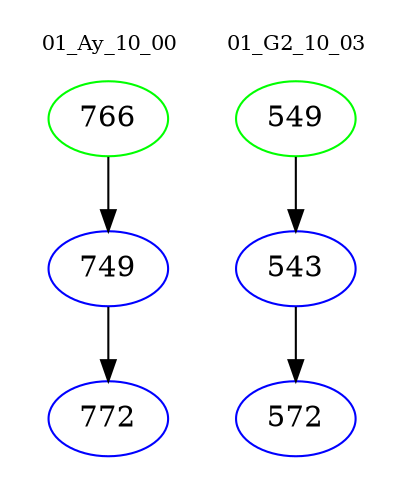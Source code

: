 digraph{
subgraph cluster_0 {
color = white
label = "01_Ay_10_00";
fontsize=10;
T0_766 [label="766", color="green"]
T0_766 -> T0_749 [color="black"]
T0_749 [label="749", color="blue"]
T0_749 -> T0_772 [color="black"]
T0_772 [label="772", color="blue"]
}
subgraph cluster_1 {
color = white
label = "01_G2_10_03";
fontsize=10;
T1_549 [label="549", color="green"]
T1_549 -> T1_543 [color="black"]
T1_543 [label="543", color="blue"]
T1_543 -> T1_572 [color="black"]
T1_572 [label="572", color="blue"]
}
}
